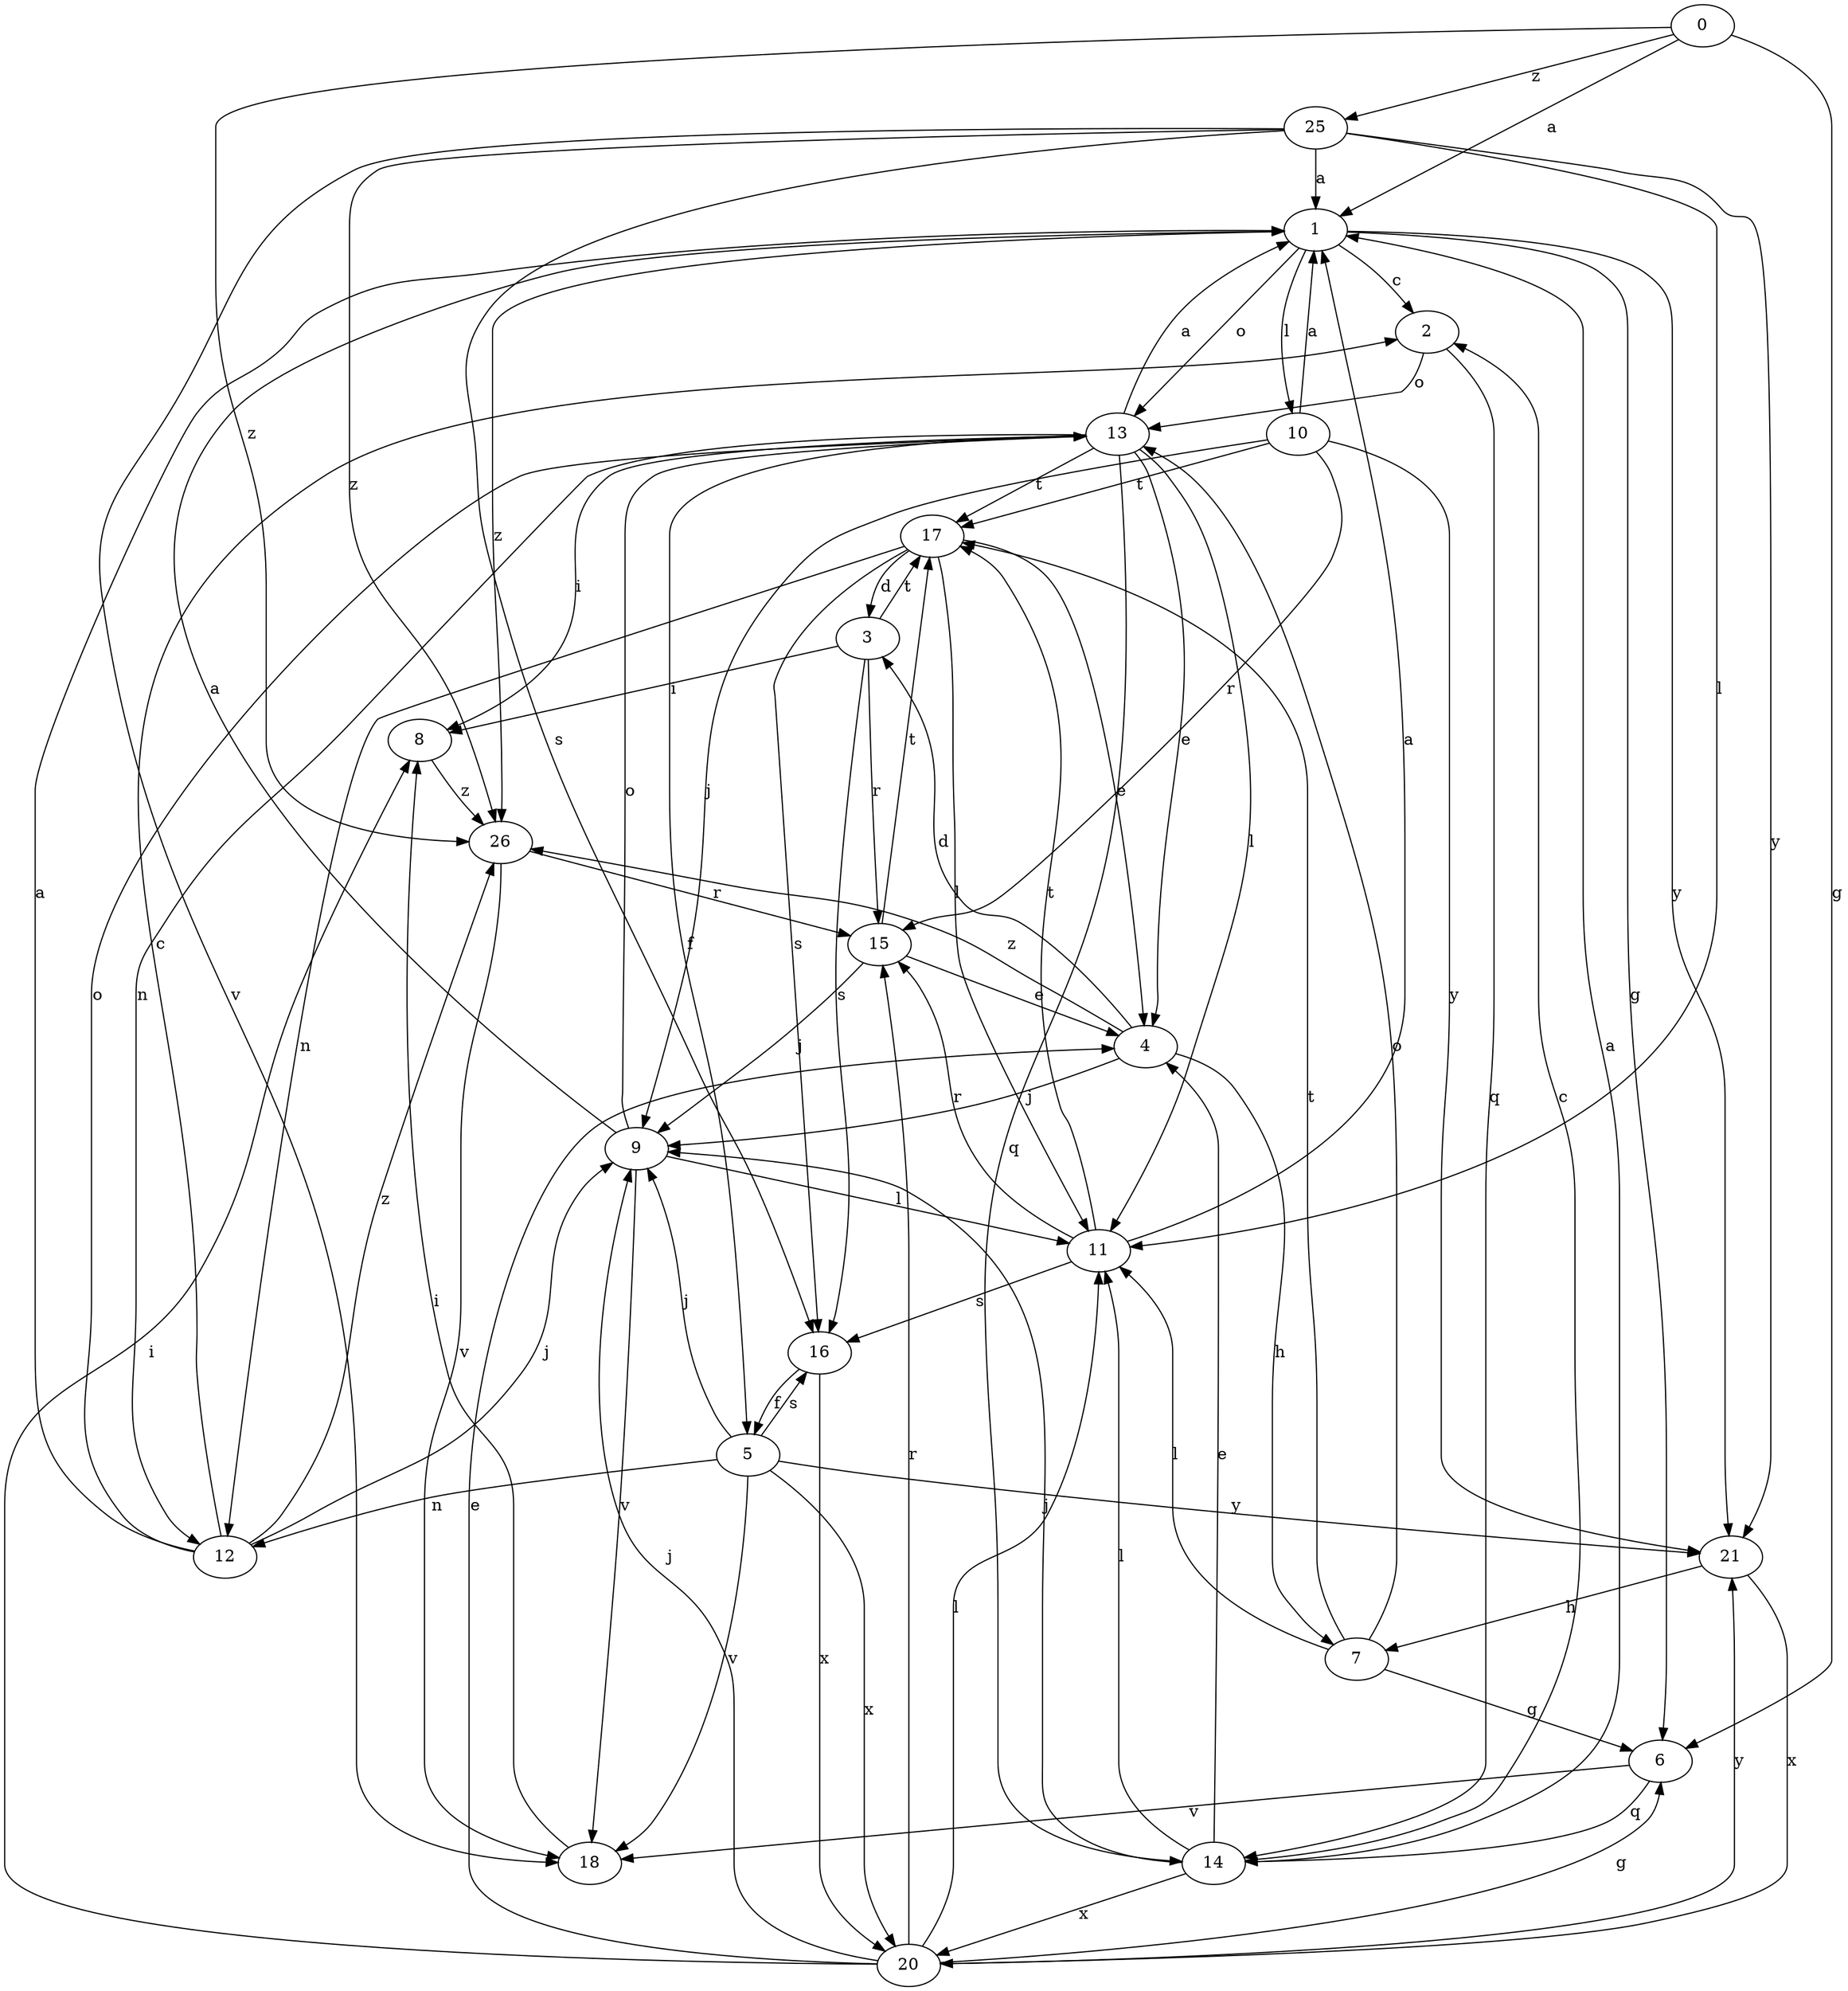 strict digraph  {
0;
1;
2;
3;
4;
5;
6;
7;
8;
9;
10;
11;
12;
13;
14;
15;
16;
17;
18;
20;
21;
25;
26;
0 -> 1  [label=a];
0 -> 6  [label=g];
0 -> 25  [label=z];
0 -> 26  [label=z];
1 -> 2  [label=c];
1 -> 6  [label=g];
1 -> 10  [label=l];
1 -> 13  [label=o];
1 -> 21  [label=y];
1 -> 26  [label=z];
2 -> 13  [label=o];
2 -> 14  [label=q];
3 -> 8  [label=i];
3 -> 15  [label=r];
3 -> 16  [label=s];
3 -> 17  [label=t];
4 -> 3  [label=d];
4 -> 7  [label=h];
4 -> 9  [label=j];
4 -> 26  [label=z];
5 -> 9  [label=j];
5 -> 12  [label=n];
5 -> 16  [label=s];
5 -> 18  [label=v];
5 -> 20  [label=x];
5 -> 21  [label=y];
6 -> 14  [label=q];
6 -> 18  [label=v];
7 -> 6  [label=g];
7 -> 11  [label=l];
7 -> 13  [label=o];
7 -> 17  [label=t];
8 -> 26  [label=z];
9 -> 1  [label=a];
9 -> 11  [label=l];
9 -> 13  [label=o];
9 -> 18  [label=v];
10 -> 1  [label=a];
10 -> 9  [label=j];
10 -> 15  [label=r];
10 -> 17  [label=t];
10 -> 21  [label=y];
11 -> 1  [label=a];
11 -> 15  [label=r];
11 -> 16  [label=s];
11 -> 17  [label=t];
12 -> 1  [label=a];
12 -> 2  [label=c];
12 -> 9  [label=j];
12 -> 13  [label=o];
12 -> 26  [label=z];
13 -> 1  [label=a];
13 -> 4  [label=e];
13 -> 5  [label=f];
13 -> 8  [label=i];
13 -> 11  [label=l];
13 -> 12  [label=n];
13 -> 14  [label=q];
13 -> 17  [label=t];
14 -> 1  [label=a];
14 -> 2  [label=c];
14 -> 4  [label=e];
14 -> 9  [label=j];
14 -> 11  [label=l];
14 -> 20  [label=x];
15 -> 4  [label=e];
15 -> 9  [label=j];
15 -> 17  [label=t];
16 -> 5  [label=f];
16 -> 20  [label=x];
17 -> 3  [label=d];
17 -> 4  [label=e];
17 -> 11  [label=l];
17 -> 12  [label=n];
17 -> 16  [label=s];
18 -> 8  [label=i];
20 -> 4  [label=e];
20 -> 6  [label=g];
20 -> 8  [label=i];
20 -> 9  [label=j];
20 -> 11  [label=l];
20 -> 15  [label=r];
20 -> 21  [label=y];
21 -> 7  [label=h];
21 -> 20  [label=x];
25 -> 1  [label=a];
25 -> 11  [label=l];
25 -> 16  [label=s];
25 -> 18  [label=v];
25 -> 21  [label=y];
25 -> 26  [label=z];
26 -> 15  [label=r];
26 -> 18  [label=v];
}
